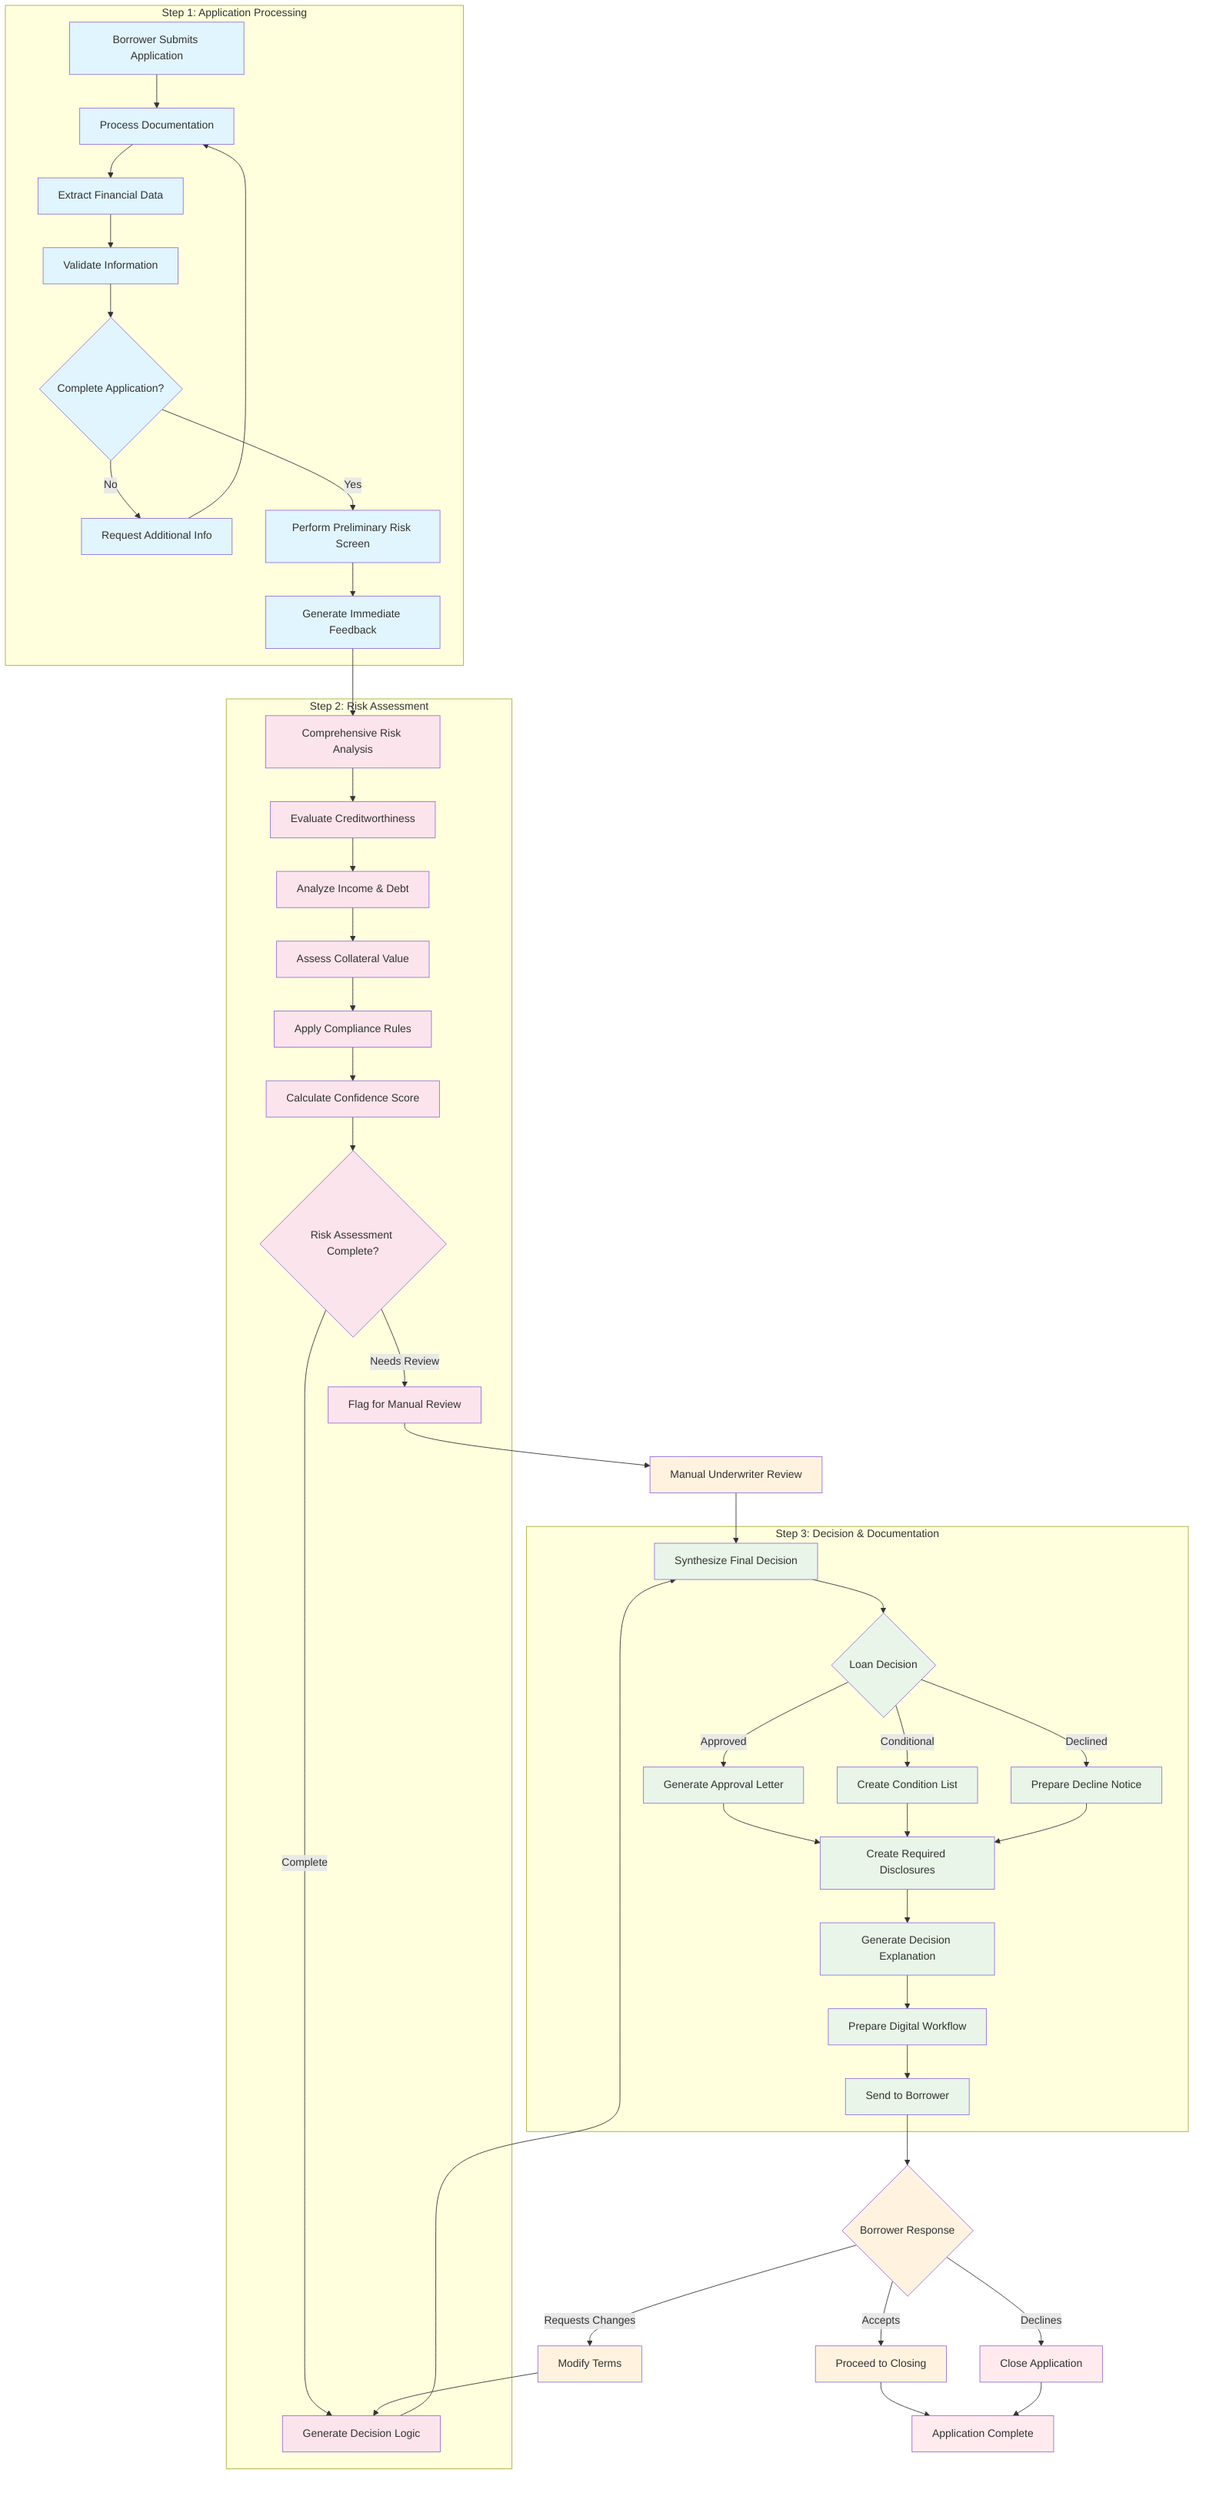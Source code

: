 graph TD
    A[Borrower Submits Application] --> B[Process Documentation]
    B --> C[Extract Financial Data]
    C --> D[Validate Information]
    D --> E{Complete Application?}
    E -->|No| F[Request Additional Info]
    F --> B
    E -->|Yes| G[Perform Preliminary Risk Screen]
    G --> H[Generate Immediate Feedback]
    
    H --> I[Comprehensive Risk Analysis]
    I --> J[Evaluate Creditworthiness]
    J --> K[Analyze Income & Debt]
    K --> L[Assess Collateral Value]
    L --> M[Apply Compliance Rules]
    M --> N[Calculate Confidence Score]
    N --> O{Risk Assessment Complete?}
    O -->|Needs Review| P[Flag for Manual Review]
    O -->|Complete| Q[Generate Decision Logic]
    
    Q --> R[Synthesize Final Decision]
    R --> S{Loan Decision}
    S -->|Approved| T[Generate Approval Letter]
    S -->|Conditional| U[Create Condition List]
    S -->|Declined| V[Prepare Decline Notice]
    
    T --> W[Create Required Disclosures]
    U --> W
    V --> W
    
    W --> X[Generate Decision Explanation]
    X --> Y[Prepare Digital Workflow]
    Y --> Z[Send to Borrower]
    
    P --> AA[Manual Underwriter Review]
    AA --> R
    
    Z --> BB{Borrower Response}
    BB -->|Accepts| CC[Proceed to Closing]
    BB -->|Requests Changes| DD[Modify Terms]
    BB -->|Declines| EE[Close Application]
    
    DD --> Q
    CC --> FF[Application Complete]
    EE --> FF
    
    subgraph "Step 1: Application Processing"
        A
        B
        C
        D
        E
        F
        G
        H
    end
    
    subgraph "Step 2: Risk Assessment"
        I
        J
        K
        L
        M
        N
        O
        P
        Q
    end
    
    subgraph "Step 3: Decision & Documentation"
        R
        S
        T
        U
        V
        W
        X
        Y
        Z
    end
    
    classDef stepOne fill:#e1f5fe
    classDef stepTwo fill:#fce4ec
    classDef stepThree fill:#e8f5e8
    classDef decision fill:#fff3e0
    classDef terminal fill:#ffebee
    
    class A,B,C,D,E,F,G,H stepOne
    class I,J,K,L,M,N,O,P,Q stepTwo
    class R,S,T,U,V,W,X,Y,Z stepThree
    class AA,BB,CC,DD decision
    class EE,FF terminal